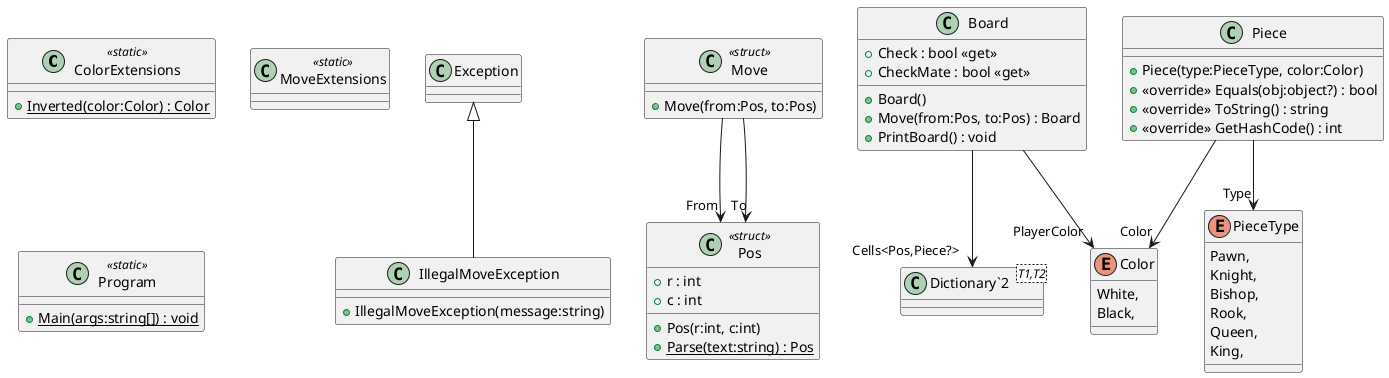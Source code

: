 @startuml
class ColorExtensions <<static>> {
    + {static} Inverted(color:Color) : Color
}
class IllegalMoveException {
    + IllegalMoveException(message:string)
}
Exception <|-- IllegalMoveException
class Pos <<struct>> {
    + r : int
    + c : int
    + Pos(r:int, c:int)
    + {static} Parse(text:string) : Pos
}
class Board {
    + Board()
    + Check : bool <<get>>
    + CheckMate : bool <<get>>
    + Move(from:Pos, to:Pos) : Board
    + PrintBoard() : void
}
class "Dictionary`2"<T1,T2> {
}
Board --> "PlayerColor" Color
Board --> "Cells<Pos,Piece?>" "Dictionary`2"
enum Color {
    White,
    Black,
}
enum PieceType {
    Pawn,
    Knight,
    Bishop,
    Rook,
    Queen,
    King,
}
class Piece {
    + Piece(type:PieceType, color:Color)
    + <<override>> Equals(obj:object?) : bool
    + <<override>> ToString() : string
    + <<override>> GetHashCode() : int
}
Piece --> "Type" PieceType
Piece --> "Color" Color
class MoveExtensions <<static>> {
}
class Move <<struct>> {
    + Move(from:Pos, to:Pos)
}
Move --> "From" Pos
Move --> "To" Pos
class Program <<static>> {
    + {static} Main(args:string[]) : void
}
@enduml
